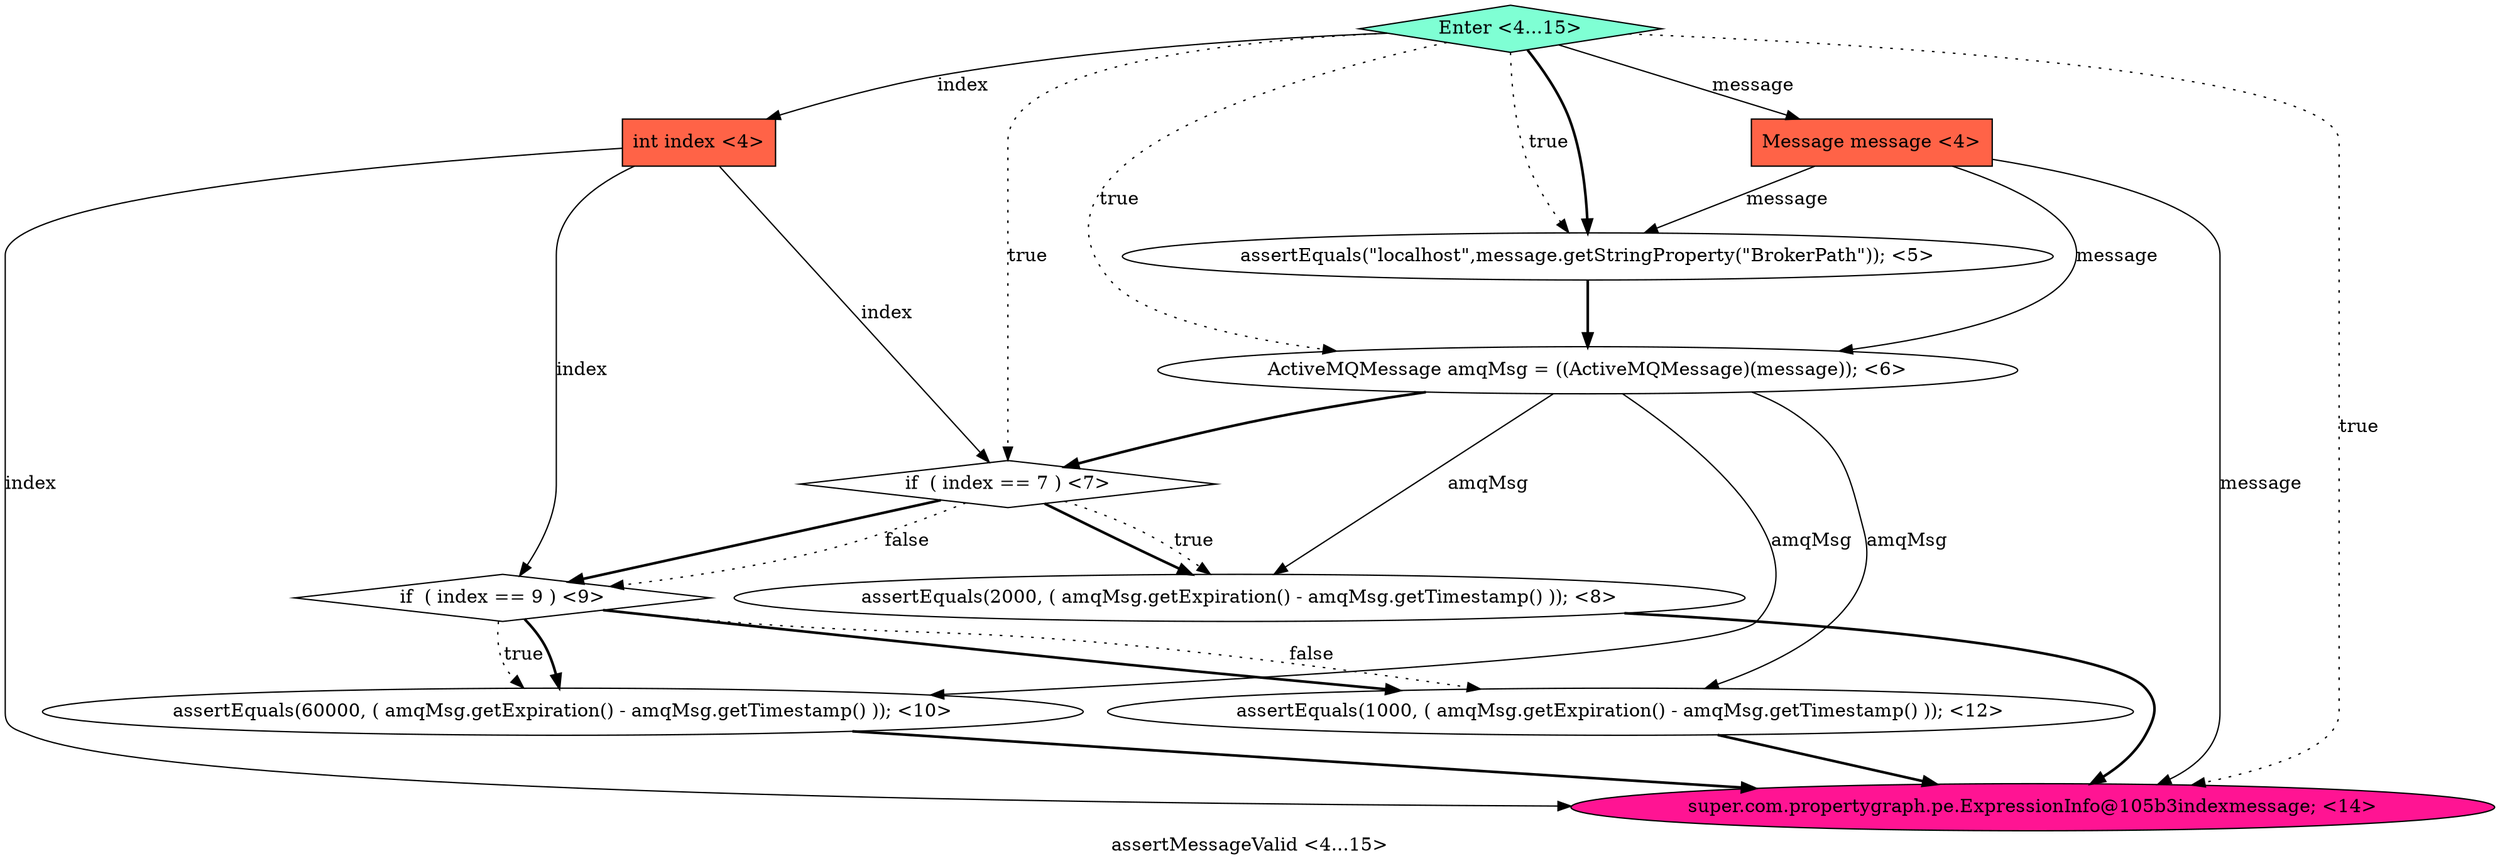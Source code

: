 digraph PDG {
label = "assertMessageValid <4...15>";
0.0 [style = filled, label = "int index <4>", fillcolor = tomato, shape = box];
0.4 [style = filled, label = "if  ( index == 7 ) <7>", fillcolor = white, shape = diamond];
0.7 [style = filled, label = "assertEquals(60000, ( amqMsg.getExpiration() - amqMsg.getTimestamp() )); <10>", fillcolor = white, shape = ellipse];
0.3 [style = filled, label = "ActiveMQMessage amqMsg = ((ActiveMQMessage)(message)); <6>", fillcolor = white, shape = ellipse];
0.5 [style = filled, label = "assertEquals(2000, ( amqMsg.getExpiration() - amqMsg.getTimestamp() )); <8>", fillcolor = white, shape = ellipse];
0.10 [style = filled, label = "Enter <4...15>", fillcolor = aquamarine, shape = diamond];
0.2 [style = filled, label = "assertEquals(\"localhost\",message.getStringProperty(\"BrokerPath\")); <5>", fillcolor = white, shape = ellipse];
0.8 [style = filled, label = "assertEquals(1000, ( amqMsg.getExpiration() - amqMsg.getTimestamp() )); <12>", fillcolor = white, shape = ellipse];
0.6 [style = filled, label = "if  ( index == 9 ) <9>", fillcolor = white, shape = diamond];
0.1 [style = filled, label = "Message message <4>", fillcolor = tomato, shape = box];
0.9 [style = filled, label = "super.com.propertygraph.pe.ExpressionInfo@105b3indexmessage; <14>", fillcolor = deeppink, shape = ellipse];
0.0 -> 0.4 [style = solid, label="index"];
0.0 -> 0.6 [style = solid, label="index"];
0.0 -> 0.9 [style = solid, label="index"];
0.1 -> 0.2 [style = solid, label="message"];
0.1 -> 0.3 [style = solid, label="message"];
0.1 -> 0.9 [style = solid, label="message"];
0.2 -> 0.3 [style = bold, label=""];
0.3 -> 0.4 [style = bold, label=""];
0.3 -> 0.5 [style = solid, label="amqMsg"];
0.3 -> 0.7 [style = solid, label="amqMsg"];
0.3 -> 0.8 [style = solid, label="amqMsg"];
0.4 -> 0.5 [style = dotted, label="true"];
0.4 -> 0.5 [style = bold, label=""];
0.4 -> 0.6 [style = dotted, label="false"];
0.4 -> 0.6 [style = bold, label=""];
0.5 -> 0.9 [style = bold, label=""];
0.6 -> 0.7 [style = dotted, label="true"];
0.6 -> 0.7 [style = bold, label=""];
0.6 -> 0.8 [style = dotted, label="false"];
0.6 -> 0.8 [style = bold, label=""];
0.7 -> 0.9 [style = bold, label=""];
0.8 -> 0.9 [style = bold, label=""];
0.10 -> 0.0 [style = solid, label="index"];
0.10 -> 0.1 [style = solid, label="message"];
0.10 -> 0.2 [style = dotted, label="true"];
0.10 -> 0.2 [style = bold, label=""];
0.10 -> 0.3 [style = dotted, label="true"];
0.10 -> 0.4 [style = dotted, label="true"];
0.10 -> 0.9 [style = dotted, label="true"];
}
